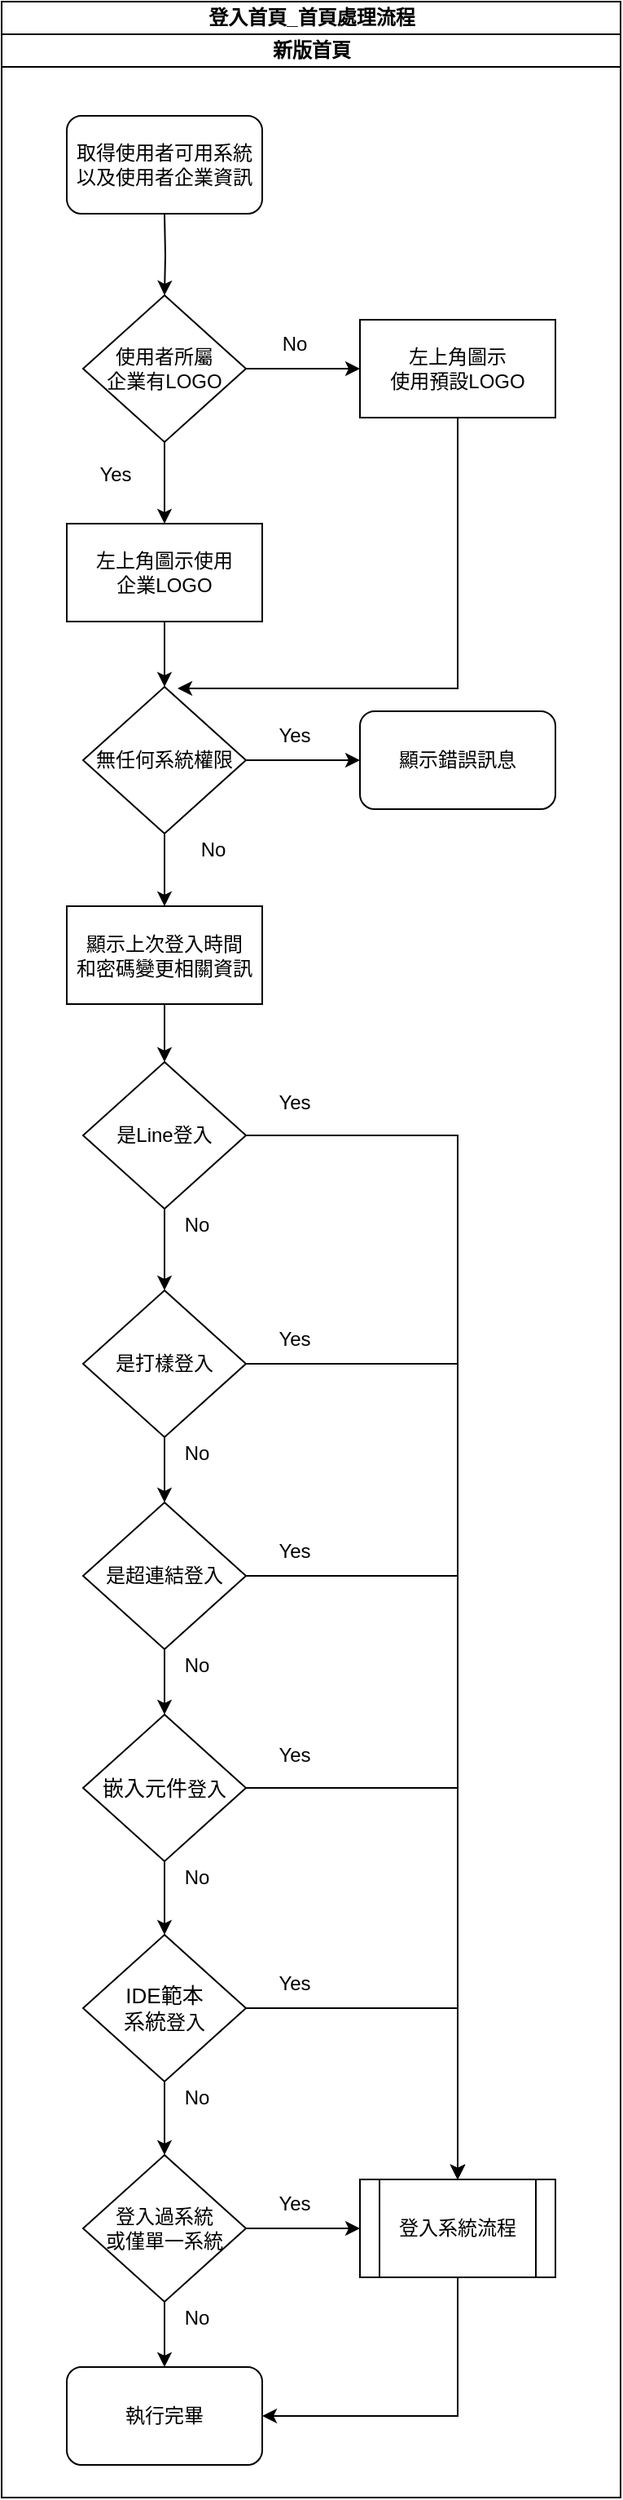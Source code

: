 <mxfile version="13.6.2" type="device" pages="6"><diagram id="xxUvqiR79Ry5WLbqCTX6" name="登入首頁_首頁處理流程"><mxGraphModel dx="852" dy="494" grid="1" gridSize="10" guides="1" tooltips="1" connect="1" arrows="1" fold="1" page="1" pageScale="1" pageWidth="827" pageHeight="1169" math="0" shadow="0"><root><mxCell id="0"/><mxCell id="1" parent="0"/><mxCell id="BoFhENl1-lQEtLwZPkrg-1" value="登入首頁_首頁處理流程" style="swimlane;html=1;childLayout=stackLayout;resizeParent=1;resizeParentMax=0;startSize=20;" parent="1" vertex="1"><mxGeometry x="110" y="30" width="380" height="1530" as="geometry"/></mxCell><mxCell id="BoFhENl1-lQEtLwZPkrg-4" value="新版首頁" style="swimlane;html=1;startSize=20;" parent="BoFhENl1-lQEtLwZPkrg-1" vertex="1"><mxGeometry y="20" width="380" height="1510" as="geometry"/></mxCell><mxCell id="BoFhENl1-lQEtLwZPkrg-22" value="Yes" style="text;html=1;strokeColor=none;fillColor=none;align=center;verticalAlign=middle;whiteSpace=wrap;rounded=0;" parent="BoFhENl1-lQEtLwZPkrg-4" vertex="1"><mxGeometry x="50" y="260" width="40" height="20" as="geometry"/></mxCell><mxCell id="BoFhENl1-lQEtLwZPkrg-25" style="edgeStyle=orthogonalEdgeStyle;rounded=0;orthogonalLoop=1;jettySize=auto;html=1;" parent="BoFhENl1-lQEtLwZPkrg-4" source="BoFhENl1-lQEtLwZPkrg-20" target="BoFhENl1-lQEtLwZPkrg-24" edge="1"><mxGeometry relative="1" as="geometry"/></mxCell><mxCell id="S400M3EqAtbgMZL94rTm-10" style="edgeStyle=orthogonalEdgeStyle;rounded=0;orthogonalLoop=1;jettySize=auto;html=1;" parent="BoFhENl1-lQEtLwZPkrg-4" source="S400M3EqAtbgMZL94rTm-4" edge="1" target="RRh4h6zN2o5kzhAieeAw-1"><mxGeometry relative="1" as="geometry"><mxPoint x="280" y="1065" as="targetPoint"/></mxGeometry></mxCell><mxCell id="BGskGS_ytpJ5MiXc9Qg3-3" style="edgeStyle=orthogonalEdgeStyle;rounded=0;orthogonalLoop=1;jettySize=auto;html=1;" edge="1" parent="BoFhENl1-lQEtLwZPkrg-4" source="BGskGS_ytpJ5MiXc9Qg3-1" target="S400M3EqAtbgMZL94rTm-3"><mxGeometry relative="1" as="geometry"/></mxCell><mxCell id="BGskGS_ytpJ5MiXc9Qg3-4" style="edgeStyle=orthogonalEdgeStyle;rounded=0;orthogonalLoop=1;jettySize=auto;html=1;" edge="1" parent="BoFhENl1-lQEtLwZPkrg-4" source="BGskGS_ytpJ5MiXc9Qg3-1" target="RRh4h6zN2o5kzhAieeAw-1"><mxGeometry relative="1" as="geometry"/></mxCell><mxCell id="S400M3EqAtbgMZL94rTm-9" style="edgeStyle=orthogonalEdgeStyle;rounded=0;orthogonalLoop=1;jettySize=auto;html=1;" parent="BoFhENl1-lQEtLwZPkrg-4" source="S400M3EqAtbgMZL94rTm-3" edge="1"><mxGeometry relative="1" as="geometry"><mxPoint x="220" y="1345" as="targetPoint"/></mxGeometry></mxCell><mxCell id="K3Xcjproy9kq6pXs5Ro7-2" style="edgeStyle=orthogonalEdgeStyle;rounded=0;orthogonalLoop=1;jettySize=auto;html=1;" parent="BoFhENl1-lQEtLwZPkrg-4" source="S400M3EqAtbgMZL94rTm-3" target="K3Xcjproy9kq6pXs5Ro7-1" edge="1"><mxGeometry relative="1" as="geometry"/></mxCell><mxCell id="cYE2_k9ykLviHbdNuJbZ-1" style="edgeStyle=orthogonalEdgeStyle;rounded=0;orthogonalLoop=1;jettySize=auto;html=1;entryX=1;entryY=0.5;entryDx=0;entryDy=0;exitX=0.5;exitY=1;exitDx=0;exitDy=0;" parent="BoFhENl1-lQEtLwZPkrg-4" source="RRh4h6zN2o5kzhAieeAw-1" target="K3Xcjproy9kq6pXs5Ro7-1" edge="1"><mxGeometry relative="1" as="geometry"/></mxCell><mxCell id="IJJfY_kB0AN8UfhUV-RM-4" style="edgeStyle=orthogonalEdgeStyle;rounded=0;orthogonalLoop=1;jettySize=auto;html=1;" edge="1" parent="BoFhENl1-lQEtLwZPkrg-4" source="IJJfY_kB0AN8UfhUV-RM-2" target="S400M3EqAtbgMZL94rTm-4"><mxGeometry relative="1" as="geometry"/></mxCell><mxCell id="IJJfY_kB0AN8UfhUV-RM-6" style="edgeStyle=orthogonalEdgeStyle;rounded=0;orthogonalLoop=1;jettySize=auto;html=1;" edge="1" parent="BoFhENl1-lQEtLwZPkrg-4" source="IJJfY_kB0AN8UfhUV-RM-2" target="RRh4h6zN2o5kzhAieeAw-1"><mxGeometry relative="1" as="geometry"/></mxCell><mxCell id="IJJfY_kB0AN8UfhUV-RM-2" value="是超連結登入" style="rhombus;whiteSpace=wrap;html=1;" vertex="1" parent="BoFhENl1-lQEtLwZPkrg-4"><mxGeometry x="50" y="900" width="100" height="90" as="geometry"/></mxCell><mxCell id="K3Xcjproy9kq6pXs5Ro7-1" value="執行完畢" style="rounded=1;whiteSpace=wrap;html=1;" parent="BoFhENl1-lQEtLwZPkrg-4" vertex="1"><mxGeometry x="40" y="1430" width="120" height="60" as="geometry"/></mxCell><mxCell id="S400M3EqAtbgMZL94rTm-3" value="登入過系統&lt;br&gt;或僅單一系統" style="rhombus;whiteSpace=wrap;html=1;" parent="BoFhENl1-lQEtLwZPkrg-4" vertex="1"><mxGeometry x="50" y="1300" width="100" height="90" as="geometry"/></mxCell><mxCell id="BGskGS_ytpJ5MiXc9Qg3-1" value="&lt;span style=&quot;font-family: &amp;#34;verdana&amp;#34; , &amp;#34;arial&amp;#34; , &amp;#34;bitstream vera sans&amp;#34; , &amp;#34;helvetica&amp;#34; , sans-serif ; font-size: 13px ; text-align: left ; background-color: rgb(255 , 255 , 255)&quot;&gt;IDE範本&lt;br&gt;系統&lt;/span&gt;登入" style="rhombus;whiteSpace=wrap;html=1;" vertex="1" parent="BoFhENl1-lQEtLwZPkrg-4"><mxGeometry x="50" y="1165" width="100" height="90" as="geometry"/></mxCell><mxCell id="BGskGS_ytpJ5MiXc9Qg3-2" style="edgeStyle=orthogonalEdgeStyle;rounded=0;orthogonalLoop=1;jettySize=auto;html=1;" edge="1" parent="BoFhENl1-lQEtLwZPkrg-4" source="S400M3EqAtbgMZL94rTm-4" target="BGskGS_ytpJ5MiXc9Qg3-1"><mxGeometry relative="1" as="geometry"/></mxCell><mxCell id="S400M3EqAtbgMZL94rTm-4" value="&lt;span style=&quot;font-family: &amp;#34;verdana&amp;#34; , &amp;#34;arial&amp;#34; , &amp;#34;bitstream vera sans&amp;#34; , &amp;#34;helvetica&amp;#34; , sans-serif ; font-size: 13px ; text-align: left ; background-color: rgb(255 , 255 , 255)&quot;&gt;嵌入元件&lt;/span&gt;登入" style="rhombus;whiteSpace=wrap;html=1;" parent="BoFhENl1-lQEtLwZPkrg-4" vertex="1"><mxGeometry x="50" y="1030" width="100" height="90" as="geometry"/></mxCell><mxCell id="S400M3EqAtbgMZL94rTm-7" value="No" style="text;html=1;strokeColor=none;fillColor=none;align=center;verticalAlign=middle;whiteSpace=wrap;rounded=0;" parent="BoFhENl1-lQEtLwZPkrg-4" vertex="1"><mxGeometry x="100" y="860" width="40" height="20" as="geometry"/></mxCell><mxCell id="IJJfY_kB0AN8UfhUV-RM-1" value="No" style="text;html=1;strokeColor=none;fillColor=none;align=center;verticalAlign=middle;whiteSpace=wrap;rounded=0;" vertex="1" parent="BoFhENl1-lQEtLwZPkrg-4"><mxGeometry x="100" y="1255" width="40" height="20" as="geometry"/></mxCell><mxCell id="IJJfY_kB0AN8UfhUV-RM-5" value="No" style="text;html=1;strokeColor=none;fillColor=none;align=center;verticalAlign=middle;whiteSpace=wrap;rounded=0;" vertex="1" parent="BoFhENl1-lQEtLwZPkrg-4"><mxGeometry x="100" y="990" width="40" height="20" as="geometry"/></mxCell><mxCell id="IJJfY_kB0AN8UfhUV-RM-7" value="Yes" style="text;html=1;strokeColor=none;fillColor=none;align=center;verticalAlign=middle;whiteSpace=wrap;rounded=0;" vertex="1" parent="BoFhENl1-lQEtLwZPkrg-4"><mxGeometry x="160" y="920" width="40" height="20" as="geometry"/></mxCell><mxCell id="S400M3EqAtbgMZL94rTm-13" value="Yes" style="text;html=1;strokeColor=none;fillColor=none;align=center;verticalAlign=middle;whiteSpace=wrap;rounded=0;" parent="BoFhENl1-lQEtLwZPkrg-4" vertex="1"><mxGeometry x="160" y="1045" width="40" height="20" as="geometry"/></mxCell><mxCell id="S400M3EqAtbgMZL94rTm-8" value="No" style="text;html=1;strokeColor=none;fillColor=none;align=center;verticalAlign=middle;whiteSpace=wrap;rounded=0;" parent="BoFhENl1-lQEtLwZPkrg-4" vertex="1"><mxGeometry x="100" y="1120" width="40" height="20" as="geometry"/></mxCell><mxCell id="BGskGS_ytpJ5MiXc9Qg3-5" value="Yes" style="text;html=1;strokeColor=none;fillColor=none;align=center;verticalAlign=middle;whiteSpace=wrap;rounded=0;" vertex="1" parent="BoFhENl1-lQEtLwZPkrg-4"><mxGeometry x="160" y="1185" width="40" height="20" as="geometry"/></mxCell><mxCell id="fwGlcpPfr8Rrgx2J1AZz-1" value="No" style="text;html=1;strokeColor=none;fillColor=none;align=center;verticalAlign=middle;whiteSpace=wrap;rounded=0;" parent="BoFhENl1-lQEtLwZPkrg-4" vertex="1"><mxGeometry x="100" y="1390" width="40" height="20" as="geometry"/></mxCell><mxCell id="S400M3EqAtbgMZL94rTm-14" value="Yes" style="text;html=1;strokeColor=none;fillColor=none;align=center;verticalAlign=middle;whiteSpace=wrap;rounded=0;" parent="BoFhENl1-lQEtLwZPkrg-4" vertex="1"><mxGeometry x="160" y="1320" width="40" height="20" as="geometry"/></mxCell><mxCell id="RRh4h6zN2o5kzhAieeAw-1" value="登入系統流程" style="shape=process;whiteSpace=wrap;html=1;backgroundOutline=1;" parent="BoFhENl1-lQEtLwZPkrg-4" vertex="1"><mxGeometry x="220" y="1315" width="120" height="60" as="geometry"/></mxCell><mxCell id="S400M3EqAtbgMZL94rTm-11" style="edgeStyle=orthogonalEdgeStyle;rounded=0;orthogonalLoop=1;jettySize=auto;html=1;" parent="BoFhENl1-lQEtLwZPkrg-4" source="S400M3EqAtbgMZL94rTm-1" edge="1" target="RRh4h6zN2o5kzhAieeAw-1"><mxGeometry relative="1" as="geometry"><mxPoint x="280" y="1065" as="targetPoint"/></mxGeometry></mxCell><mxCell id="IJJfY_kB0AN8UfhUV-RM-3" style="edgeStyle=orthogonalEdgeStyle;rounded=0;orthogonalLoop=1;jettySize=auto;html=1;" edge="1" parent="BoFhENl1-lQEtLwZPkrg-4" source="S400M3EqAtbgMZL94rTm-1" target="IJJfY_kB0AN8UfhUV-RM-2"><mxGeometry relative="1" as="geometry"/></mxCell><mxCell id="S400M3EqAtbgMZL94rTm-1" value="是打樣登入" style="rhombus;whiteSpace=wrap;html=1;" parent="BoFhENl1-lQEtLwZPkrg-4" vertex="1"><mxGeometry x="50" y="770" width="100" height="90" as="geometry"/></mxCell><mxCell id="BoFhENl1-lQEtLwZPkrg-20" value="左上角圖示使用&lt;br&gt;企業LOGO" style="whiteSpace=wrap;html=1;" parent="BoFhENl1-lQEtLwZPkrg-4" vertex="1"><mxGeometry x="40" y="300" width="120" height="60" as="geometry"/></mxCell><mxCell id="BoFhENl1-lQEtLwZPkrg-15" value="使用者所屬&lt;br&gt;企業有LOGO" style="rhombus;whiteSpace=wrap;html=1;" parent="BoFhENl1-lQEtLwZPkrg-4" vertex="1"><mxGeometry x="50" y="160" width="100" height="90" as="geometry"/></mxCell><mxCell id="BoFhENl1-lQEtLwZPkrg-16" style="edgeStyle=orthogonalEdgeStyle;rounded=0;orthogonalLoop=1;jettySize=auto;html=1;" parent="BoFhENl1-lQEtLwZPkrg-4" target="BoFhENl1-lQEtLwZPkrg-15" edge="1"><mxGeometry relative="1" as="geometry"><mxPoint x="100" y="110" as="sourcePoint"/></mxGeometry></mxCell><mxCell id="BoFhENl1-lQEtLwZPkrg-21" value="" style="edgeStyle=orthogonalEdgeStyle;rounded=0;orthogonalLoop=1;jettySize=auto;html=1;" parent="BoFhENl1-lQEtLwZPkrg-4" source="BoFhENl1-lQEtLwZPkrg-15" target="BoFhENl1-lQEtLwZPkrg-20" edge="1"><mxGeometry relative="1" as="geometry"/></mxCell><mxCell id="BoFhENl1-lQEtLwZPkrg-30" style="edgeStyle=orthogonalEdgeStyle;rounded=0;orthogonalLoop=1;jettySize=auto;html=1;" parent="BoFhENl1-lQEtLwZPkrg-4" source="BoFhENl1-lQEtLwZPkrg-24" target="BoFhENl1-lQEtLwZPkrg-28" edge="1"><mxGeometry relative="1" as="geometry"/></mxCell><mxCell id="BoFhENl1-lQEtLwZPkrg-24" value="無任何系統權限" style="rhombus;whiteSpace=wrap;html=1;" parent="BoFhENl1-lQEtLwZPkrg-4" vertex="1"><mxGeometry x="50" y="400" width="100" height="90" as="geometry"/></mxCell><mxCell id="BoFhENl1-lQEtLwZPkrg-41" style="edgeStyle=orthogonalEdgeStyle;rounded=0;orthogonalLoop=1;jettySize=auto;html=1;" parent="BoFhENl1-lQEtLwZPkrg-4" source="BoFhENl1-lQEtLwZPkrg-37" target="BoFhENl1-lQEtLwZPkrg-40" edge="1"><mxGeometry relative="1" as="geometry"/></mxCell><mxCell id="BoFhENl1-lQEtLwZPkrg-37" value="&lt;span&gt;顯示上次登入時間&lt;/span&gt;&lt;br&gt;&lt;span&gt;和密碼變更相關資訊&lt;/span&gt;" style="whiteSpace=wrap;html=1;" parent="BoFhENl1-lQEtLwZPkrg-4" vertex="1"><mxGeometry x="40" y="534.5" width="120" height="60" as="geometry"/></mxCell><mxCell id="BoFhENl1-lQEtLwZPkrg-44" style="edgeStyle=orthogonalEdgeStyle;rounded=0;orthogonalLoop=1;jettySize=auto;html=1;" parent="BoFhENl1-lQEtLwZPkrg-4" source="BoFhENl1-lQEtLwZPkrg-40" edge="1" target="RRh4h6zN2o5kzhAieeAw-1"><mxGeometry relative="1" as="geometry"><mxPoint x="280" y="1065" as="targetPoint"/></mxGeometry></mxCell><mxCell id="BoFhENl1-lQEtLwZPkrg-40" value="是Line登入" style="rhombus;whiteSpace=wrap;html=1;" parent="BoFhENl1-lQEtLwZPkrg-4" vertex="1"><mxGeometry x="50" y="630" width="100" height="90" as="geometry"/></mxCell><mxCell id="BoFhENl1-lQEtLwZPkrg-47" value="No" style="text;html=1;strokeColor=none;fillColor=none;align=center;verticalAlign=middle;whiteSpace=wrap;rounded=0;" parent="BoFhENl1-lQEtLwZPkrg-4" vertex="1"><mxGeometry x="100" y="720" width="40" height="20" as="geometry"/></mxCell><mxCell id="-ncEif5aRneocIVHNTmD-1" value="&lt;span&gt;取得使用者可用系統以及使用者企業資訊&lt;/span&gt;" style="rounded=1;whiteSpace=wrap;html=1;" parent="BoFhENl1-lQEtLwZPkrg-4" vertex="1"><mxGeometry x="40" y="50" width="120" height="60" as="geometry"/></mxCell><mxCell id="BoFhENl1-lQEtLwZPkrg-34" value="No" style="text;html=1;strokeColor=none;fillColor=none;align=center;verticalAlign=middle;whiteSpace=wrap;rounded=0;" parent="BoFhENl1-lQEtLwZPkrg-4" vertex="1"><mxGeometry x="110" y="490" width="40" height="20" as="geometry"/></mxCell><mxCell id="BoFhENl1-lQEtLwZPkrg-46" value="Yes" style="text;html=1;strokeColor=none;fillColor=none;align=center;verticalAlign=middle;whiteSpace=wrap;rounded=0;" parent="BoFhENl1-lQEtLwZPkrg-4" vertex="1"><mxGeometry x="160" y="645" width="40" height="20" as="geometry"/></mxCell><mxCell id="BoFhENl1-lQEtLwZPkrg-23" value="No" style="text;html=1;strokeColor=none;fillColor=none;align=center;verticalAlign=middle;whiteSpace=wrap;rounded=0;" parent="BoFhENl1-lQEtLwZPkrg-4" vertex="1"><mxGeometry x="160" y="180" width="40" height="20" as="geometry"/></mxCell><mxCell id="BoFhENl1-lQEtLwZPkrg-31" value="Yes" style="text;html=1;strokeColor=none;fillColor=none;align=center;verticalAlign=middle;whiteSpace=wrap;rounded=0;" parent="BoFhENl1-lQEtLwZPkrg-4" vertex="1"><mxGeometry x="160" y="420" width="40" height="20" as="geometry"/></mxCell><mxCell id="S400M3EqAtbgMZL94rTm-12" value="Yes" style="text;html=1;strokeColor=none;fillColor=none;align=center;verticalAlign=middle;whiteSpace=wrap;rounded=0;" parent="BoFhENl1-lQEtLwZPkrg-4" vertex="1"><mxGeometry x="160" y="790" width="40" height="20" as="geometry"/></mxCell><mxCell id="BoFhENl1-lQEtLwZPkrg-17" value="左上角圖示&lt;br&gt;使用預設LOGO" style="whiteSpace=wrap;html=1;" parent="BoFhENl1-lQEtLwZPkrg-4" vertex="1"><mxGeometry x="220" y="175" width="120" height="60" as="geometry"/></mxCell><mxCell id="BoFhENl1-lQEtLwZPkrg-28" value="顯示錯誤訊息" style="rounded=1;whiteSpace=wrap;html=1;" parent="BoFhENl1-lQEtLwZPkrg-4" vertex="1"><mxGeometry x="220" y="415" width="120" height="60" as="geometry"/></mxCell><mxCell id="BoFhENl1-lQEtLwZPkrg-38" value="" style="edgeStyle=orthogonalEdgeStyle;rounded=0;orthogonalLoop=1;jettySize=auto;html=1;" parent="BoFhENl1-lQEtLwZPkrg-4" source="BoFhENl1-lQEtLwZPkrg-24" target="BoFhENl1-lQEtLwZPkrg-37" edge="1"><mxGeometry relative="1" as="geometry"/></mxCell><mxCell id="BoFhENl1-lQEtLwZPkrg-18" value="" style="edgeStyle=orthogonalEdgeStyle;rounded=0;orthogonalLoop=1;jettySize=auto;html=1;" parent="BoFhENl1-lQEtLwZPkrg-4" source="BoFhENl1-lQEtLwZPkrg-15" target="BoFhENl1-lQEtLwZPkrg-17" edge="1"><mxGeometry relative="1" as="geometry"/></mxCell><mxCell id="BoFhENl1-lQEtLwZPkrg-29" style="edgeStyle=orthogonalEdgeStyle;rounded=0;orthogonalLoop=1;jettySize=auto;html=1;entryX=0.58;entryY=0.011;entryDx=0;entryDy=0;entryPerimeter=0;exitX=0.5;exitY=1;exitDx=0;exitDy=0;" parent="BoFhENl1-lQEtLwZPkrg-4" source="BoFhENl1-lQEtLwZPkrg-17" target="BoFhENl1-lQEtLwZPkrg-24" edge="1"><mxGeometry relative="1" as="geometry"><Array as="points"><mxPoint x="280" y="401"/></Array></mxGeometry></mxCell><mxCell id="S400M3EqAtbgMZL94rTm-2" value="" style="edgeStyle=orthogonalEdgeStyle;rounded=0;orthogonalLoop=1;jettySize=auto;html=1;" parent="BoFhENl1-lQEtLwZPkrg-4" source="BoFhENl1-lQEtLwZPkrg-40" target="S400M3EqAtbgMZL94rTm-1" edge="1"><mxGeometry relative="1" as="geometry"/></mxCell></root></mxGraphModel></diagram><diagram id="Brz_e3MYfnv4GyJsNLYh" name="登入系統_首頁處理流程"><mxGraphModel dx="1679" dy="1663" grid="1" gridSize="10" guides="1" tooltips="1" connect="1" arrows="1" fold="1" page="1" pageScale="1" pageWidth="827" pageHeight="1169" math="0" shadow="0"><root><mxCell id="K91QNcTwHzQRxxjALeH9-0"/><mxCell id="K91QNcTwHzQRxxjALeH9-1" parent="K91QNcTwHzQRxxjALeH9-0"/><mxCell id="iFYcer8ByTCFBsBQIMCD-0" value="登入系統" style="swimlane;html=1;childLayout=stackLayout;resizeParent=1;resizeParentMax=0;startSize=20;" parent="K91QNcTwHzQRxxjALeH9-1" vertex="1"><mxGeometry x="-530" y="-90" width="370" height="1600" as="geometry"/></mxCell><mxCell id="iFYcer8ByTCFBsBQIMCD-2" value="新版首頁" style="swimlane;html=1;startSize=20;" parent="iFYcer8ByTCFBsBQIMCD-0" vertex="1"><mxGeometry y="20" width="370" height="1580" as="geometry"/></mxCell><mxCell id="VhWRzXcyoL8X0kdOJYch-6" style="edgeStyle=orthogonalEdgeStyle;rounded=0;orthogonalLoop=1;jettySize=auto;html=1;" parent="iFYcer8ByTCFBsBQIMCD-2" source="VhWRzXcyoL8X0kdOJYch-0" edge="1" target="5vEsFDrtvSSdXCDqltAX-3"><mxGeometry relative="1" as="geometry"><mxPoint x="270" y="1050" as="targetPoint"/></mxGeometry></mxCell><mxCell id="VhWRzXcyoL8X0kdOJYch-5" style="edgeStyle=orthogonalEdgeStyle;rounded=0;orthogonalLoop=1;jettySize=auto;html=1;" parent="iFYcer8ByTCFBsBQIMCD-2" source="MP5WnpKOxWiK7rQqosWG-2" edge="1" target="5vEsFDrtvSSdXCDqltAX-3"><mxGeometry relative="1" as="geometry"><mxPoint x="270" y="1050" as="targetPoint"/></mxGeometry></mxCell><mxCell id="VhWRzXcyoL8X0kdOJYch-4" style="edgeStyle=orthogonalEdgeStyle;rounded=0;orthogonalLoop=1;jettySize=auto;html=1;" parent="iFYcer8ByTCFBsBQIMCD-2" source="qbh9wjl_hzRG--3oNr68-8" edge="1" target="5vEsFDrtvSSdXCDqltAX-3"><mxGeometry relative="1" as="geometry"><mxPoint x="270" y="1050" as="targetPoint"/></mxGeometry></mxCell><mxCell id="SQXP338MmAp7NBNABk6F-6" value="" style="edgeStyle=orthogonalEdgeStyle;rounded=0;orthogonalLoop=1;jettySize=auto;html=1;" parent="iFYcer8ByTCFBsBQIMCD-2" source="SQXP338MmAp7NBNABk6F-3" target="SQXP338MmAp7NBNABk6F-5" edge="1"><mxGeometry relative="1" as="geometry"/></mxCell><mxCell id="qbh9wjl_hzRG--3oNr68-3" style="edgeStyle=orthogonalEdgeStyle;rounded=0;orthogonalLoop=1;jettySize=auto;html=1;entryX=1;entryY=0.5;entryDx=0;entryDy=0;exitX=0.5;exitY=1;exitDx=0;exitDy=0;" parent="iFYcer8ByTCFBsBQIMCD-2" source="SQXP338MmAp7NBNABk6F-5" target="qbh9wjl_hzRG--3oNr68-1" edge="1"><mxGeometry relative="1" as="geometry"><mxPoint x="160" y="500" as="targetPoint"/></mxGeometry></mxCell><mxCell id="MP5WnpKOxWiK7rQqosWG-3" value="" style="edgeStyle=orthogonalEdgeStyle;rounded=0;orthogonalLoop=1;jettySize=auto;html=1;" parent="iFYcer8ByTCFBsBQIMCD-2" source="qbh9wjl_hzRG--3oNr68-8" target="MP5WnpKOxWiK7rQqosWG-2" edge="1"><mxGeometry relative="1" as="geometry"/></mxCell><mxCell id="VhWRzXcyoL8X0kdOJYch-1" value="" style="edgeStyle=orthogonalEdgeStyle;rounded=0;orthogonalLoop=1;jettySize=auto;html=1;" parent="iFYcer8ByTCFBsBQIMCD-2" source="MP5WnpKOxWiK7rQqosWG-2" target="VhWRzXcyoL8X0kdOJYch-0" edge="1"><mxGeometry relative="1" as="geometry"/></mxCell><mxCell id="VhWRzXcyoL8X0kdOJYch-11" style="edgeStyle=orthogonalEdgeStyle;rounded=0;orthogonalLoop=1;jettySize=auto;html=1;" parent="iFYcer8ByTCFBsBQIMCD-2" source="VhWRzXcyoL8X0kdOJYch-9" target="SQXP338MmAp7NBNABk6F-3" edge="1"><mxGeometry relative="1" as="geometry"/></mxCell><mxCell id="VhWRzXcyoL8X0kdOJYch-13" style="edgeStyle=orthogonalEdgeStyle;rounded=0;orthogonalLoop=1;jettySize=auto;html=1;" parent="iFYcer8ByTCFBsBQIMCD-2" source="VhWRzXcyoL8X0kdOJYch-9" target="VhWRzXcyoL8X0kdOJYch-12" edge="1"><mxGeometry relative="1" as="geometry"/></mxCell><mxCell id="VhWRzXcyoL8X0kdOJYch-14" style="edgeStyle=orthogonalEdgeStyle;rounded=0;orthogonalLoop=1;jettySize=auto;html=1;entryX=0.5;entryY=0;entryDx=0;entryDy=0;exitX=0.5;exitY=1;exitDx=0;exitDy=0;" parent="iFYcer8ByTCFBsBQIMCD-2" source="VhWRzXcyoL8X0kdOJYch-12" target="SQXP338MmAp7NBNABk6F-3" edge="1"><mxGeometry relative="1" as="geometry"/></mxCell><mxCell id="GtrCCoIDFZUESQk1EgqC-4" style="edgeStyle=orthogonalEdgeStyle;rounded=0;orthogonalLoop=1;jettySize=auto;html=1;" parent="iFYcer8ByTCFBsBQIMCD-2" source="GtrCCoIDFZUESQk1EgqC-2" target="VhWRzXcyoL8X0kdOJYch-9" edge="1"><mxGeometry relative="1" as="geometry"/></mxCell><mxCell id="po8raoeTSqoTVUU0NClx-53" style="edgeStyle=orthogonalEdgeStyle;rounded=0;orthogonalLoop=1;jettySize=auto;html=1;" edge="1" parent="iFYcer8ByTCFBsBQIMCD-2" source="po8raoeTSqoTVUU0NClx-48" target="po8raoeTSqoTVUU0NClx-49"><mxGeometry relative="1" as="geometry"/></mxCell><mxCell id="po8raoeTSqoTVUU0NClx-56" style="edgeStyle=orthogonalEdgeStyle;rounded=0;orthogonalLoop=1;jettySize=auto;html=1;" edge="1" parent="iFYcer8ByTCFBsBQIMCD-2" source="po8raoeTSqoTVUU0NClx-48" target="5vEsFDrtvSSdXCDqltAX-3"><mxGeometry relative="1" as="geometry"/></mxCell><mxCell id="po8raoeTSqoTVUU0NClx-48" value="範本系統&lt;br&gt;開單" style="rhombus;whiteSpace=wrap;html=1;rounded=0;" vertex="1" parent="iFYcer8ByTCFBsBQIMCD-2"><mxGeometry x="60" y="1159" width="80" height="80" as="geometry"/></mxCell><mxCell id="po8raoeTSqoTVUU0NClx-61" style="edgeStyle=orthogonalEdgeStyle;rounded=0;orthogonalLoop=1;jettySize=auto;html=1;" edge="1" parent="iFYcer8ByTCFBsBQIMCD-2" source="qbh9wjl_hzRG--3oNr68-4" target="qbh9wjl_hzRG--3oNr68-8"><mxGeometry relative="1" as="geometry"/></mxCell><mxCell id="qbh9wjl_hzRG--3oNr68-4" value="在表單編輯區&lt;br&gt;顯示系統圖示" style="whiteSpace=wrap;html=1;rounded=0;" parent="iFYcer8ByTCFBsBQIMCD-2" vertex="1"><mxGeometry x="40" y="570" width="120" height="60" as="geometry"/></mxCell><mxCell id="GtrCCoIDFZUESQk1EgqC-2" value="開單方式&lt;br&gt;為單頁簽" style="rhombus;whiteSpace=wrap;html=1;rounded=0;" parent="iFYcer8ByTCFBsBQIMCD-2" vertex="1"><mxGeometry x="60" y="120" width="80" height="80" as="geometry"/></mxCell><mxCell id="5vEsFDrtvSSdXCDqltAX-2" style="edgeStyle=orthogonalEdgeStyle;rounded=0;orthogonalLoop=1;jettySize=auto;html=1;" parent="iFYcer8ByTCFBsBQIMCD-2" source="qbh9wjl_hzRG--3oNr68-1" target="qbh9wjl_hzRG--3oNr68-4" edge="1"><mxGeometry relative="1" as="geometry"/></mxCell><mxCell id="qbh9wjl_hzRG--3oNr68-1" value="依表單清單顯示系統主選單" style="whiteSpace=wrap;html=1;rounded=0;" parent="iFYcer8ByTCFBsBQIMCD-2" vertex="1"><mxGeometry x="40" y="470" width="120" height="60" as="geometry"/></mxCell><mxCell id="po8raoeTSqoTVUU0NClx-52" style="edgeStyle=orthogonalEdgeStyle;rounded=0;orthogonalLoop=1;jettySize=auto;html=1;" edge="1" parent="iFYcer8ByTCFBsBQIMCD-2" source="po8raoeTSqoTVUU0NClx-47" target="po8raoeTSqoTVUU0NClx-48"><mxGeometry relative="1" as="geometry"/></mxCell><mxCell id="po8raoeTSqoTVUU0NClx-55" style="edgeStyle=orthogonalEdgeStyle;rounded=0;orthogonalLoop=1;jettySize=auto;html=1;" edge="1" parent="iFYcer8ByTCFBsBQIMCD-2" source="po8raoeTSqoTVUU0NClx-47" target="5vEsFDrtvSSdXCDqltAX-3"><mxGeometry relative="1" as="geometry"/></mxCell><mxCell id="po8raoeTSqoTVUU0NClx-47" value="嵌入元件&lt;br&gt;開單" style="rhombus;whiteSpace=wrap;html=1;rounded=0;" vertex="1" parent="iFYcer8ByTCFBsBQIMCD-2"><mxGeometry x="60" y="1040" width="80" height="80" as="geometry"/></mxCell><mxCell id="po8raoeTSqoTVUU0NClx-54" style="edgeStyle=orthogonalEdgeStyle;rounded=0;orthogonalLoop=1;jettySize=auto;html=1;" edge="1" parent="iFYcer8ByTCFBsBQIMCD-2" source="po8raoeTSqoTVUU0NClx-49" target="MP5WnpKOxWiK7rQqosWG-0"><mxGeometry relative="1" as="geometry"/></mxCell><mxCell id="po8raoeTSqoTVUU0NClx-57" style="edgeStyle=orthogonalEdgeStyle;rounded=0;orthogonalLoop=1;jettySize=auto;html=1;" edge="1" parent="iFYcer8ByTCFBsBQIMCD-2" source="po8raoeTSqoTVUU0NClx-49" target="5vEsFDrtvSSdXCDqltAX-3"><mxGeometry relative="1" as="geometry"/></mxCell><mxCell id="po8raoeTSqoTVUU0NClx-49" value="登入系統&lt;br&gt;啟動表單" style="rhombus;whiteSpace=wrap;html=1;rounded=0;" vertex="1" parent="iFYcer8ByTCFBsBQIMCD-2"><mxGeometry x="60" y="1281" width="80" height="80" as="geometry"/></mxCell><mxCell id="VhWRzXcyoL8X0kdOJYch-3" style="edgeStyle=orthogonalEdgeStyle;rounded=0;orthogonalLoop=1;jettySize=auto;html=1;" parent="iFYcer8ByTCFBsBQIMCD-2" source="MP5WnpKOxWiK7rQqosWG-0" edge="1"><mxGeometry relative="1" as="geometry"><mxPoint x="100" y="1510" as="targetPoint"/></mxGeometry></mxCell><mxCell id="VhWRzXcyoL8X0kdOJYch-7" style="edgeStyle=orthogonalEdgeStyle;rounded=0;orthogonalLoop=1;jettySize=auto;html=1;" parent="iFYcer8ByTCFBsBQIMCD-2" source="MP5WnpKOxWiK7rQqosWG-0" edge="1"><mxGeometry relative="1" as="geometry"><mxPoint x="210" y="1440" as="targetPoint"/></mxGeometry></mxCell><mxCell id="7mep7U5xfUish1DZ256E-0" value="執行完畢" style="rounded=1;whiteSpace=wrap;html=1;" parent="iFYcer8ByTCFBsBQIMCD-2" vertex="1"><mxGeometry x="40" y="1510" width="120" height="60" as="geometry"/></mxCell><mxCell id="D0stmFlGHUBH51idNW9B-0" style="edgeStyle=orthogonalEdgeStyle;rounded=0;orthogonalLoop=1;jettySize=auto;html=1;entryX=1;entryY=0.5;entryDx=0;entryDy=0;exitX=0.5;exitY=1;exitDx=0;exitDy=0;" parent="iFYcer8ByTCFBsBQIMCD-2" source="5vEsFDrtvSSdXCDqltAX-3" target="7mep7U5xfUish1DZ256E-0" edge="1"><mxGeometry relative="1" as="geometry"/></mxCell><mxCell id="MP5WnpKOxWiK7rQqosWG-0" value="系統根節點&lt;br&gt;流程表單" style="rhombus;whiteSpace=wrap;html=1;rounded=0;" parent="iFYcer8ByTCFBsBQIMCD-2" vertex="1"><mxGeometry x="60" y="1400" width="80" height="80" as="geometry"/></mxCell><mxCell id="VhWRzXcyoL8X0kdOJYch-20" value="No" style="text;html=1;strokeColor=none;fillColor=none;align=center;verticalAlign=middle;whiteSpace=wrap;rounded=0;" parent="iFYcer8ByTCFBsBQIMCD-2" vertex="1"><mxGeometry x="97" y="1480" width="40" height="20" as="geometry"/></mxCell><mxCell id="po8raoeTSqoTVUU0NClx-62" value="No" style="text;html=1;strokeColor=none;fillColor=none;align=center;verticalAlign=middle;whiteSpace=wrap;rounded=0;" vertex="1" parent="iFYcer8ByTCFBsBQIMCD-2"><mxGeometry x="100" y="1120" width="40" height="20" as="geometry"/></mxCell><mxCell id="VhWRzXcyoL8X0kdOJYch-19" value="No" style="text;html=1;strokeColor=none;fillColor=none;align=center;verticalAlign=middle;whiteSpace=wrap;rounded=0;" parent="iFYcer8ByTCFBsBQIMCD-2" vertex="1"><mxGeometry x="100" y="1000" width="40" height="20" as="geometry"/></mxCell><mxCell id="po8raoeTSqoTVUU0NClx-63" value="No" style="text;html=1;strokeColor=none;fillColor=none;align=center;verticalAlign=middle;whiteSpace=wrap;rounded=0;" vertex="1" parent="iFYcer8ByTCFBsBQIMCD-2"><mxGeometry x="100" y="1239" width="40" height="20" as="geometry"/></mxCell><mxCell id="po8raoeTSqoTVUU0NClx-64" value="No" style="text;html=1;strokeColor=none;fillColor=none;align=center;verticalAlign=middle;whiteSpace=wrap;rounded=0;" vertex="1" parent="iFYcer8ByTCFBsBQIMCD-2"><mxGeometry x="100" y="1361" width="40" height="20" as="geometry"/></mxCell><mxCell id="po8raoeTSqoTVUU0NClx-59" value="Yes" style="text;html=1;strokeColor=none;fillColor=none;align=center;verticalAlign=middle;whiteSpace=wrap;rounded=0;" vertex="1" parent="iFYcer8ByTCFBsBQIMCD-2"><mxGeometry x="150" y="1180" width="40" height="20" as="geometry"/></mxCell><mxCell id="po8raoeTSqoTVUU0NClx-58" value="Yes" style="text;html=1;strokeColor=none;fillColor=none;align=center;verticalAlign=middle;whiteSpace=wrap;rounded=0;" vertex="1" parent="iFYcer8ByTCFBsBQIMCD-2"><mxGeometry x="150" y="1060" width="40" height="20" as="geometry"/></mxCell><mxCell id="VhWRzXcyoL8X0kdOJYch-24" value="Yes" style="text;html=1;strokeColor=none;fillColor=none;align=center;verticalAlign=middle;whiteSpace=wrap;rounded=0;" parent="iFYcer8ByTCFBsBQIMCD-2" vertex="1"><mxGeometry x="150" y="1410" width="40" height="20" as="geometry"/></mxCell><mxCell id="po8raoeTSqoTVUU0NClx-60" value="Yes" style="text;html=1;strokeColor=none;fillColor=none;align=center;verticalAlign=middle;whiteSpace=wrap;rounded=0;" vertex="1" parent="iFYcer8ByTCFBsBQIMCD-2"><mxGeometry x="150" y="1300" width="40" height="20" as="geometry"/></mxCell><mxCell id="5vEsFDrtvSSdXCDqltAX-3" value="開啟表單流程" style="shape=process;whiteSpace=wrap;html=1;backgroundOutline=1;" parent="iFYcer8ByTCFBsBQIMCD-2" vertex="1"><mxGeometry x="210" y="1410" width="120" height="60" as="geometry"/></mxCell><mxCell id="GtrCCoIDFZUESQk1EgqC-9" value="No" style="text;html=1;strokeColor=none;fillColor=none;align=center;verticalAlign=middle;whiteSpace=wrap;rounded=0;" parent="iFYcer8ByTCFBsBQIMCD-2" vertex="1"><mxGeometry x="97" y="200" width="40" height="20" as="geometry"/></mxCell><mxCell id="VhWRzXcyoL8X0kdOJYch-8" value="No" style="text;html=1;strokeColor=none;fillColor=none;align=center;verticalAlign=middle;whiteSpace=wrap;rounded=0;" parent="iFYcer8ByTCFBsBQIMCD-2" vertex="1"><mxGeometry x="100" y="430" width="40" height="20" as="geometry"/></mxCell><mxCell id="GtrCCoIDFZUESQk1EgqC-8" value="Yes" style="text;html=1;strokeColor=none;fillColor=none;align=center;verticalAlign=middle;whiteSpace=wrap;rounded=0;" parent="iFYcer8ByTCFBsBQIMCD-2" vertex="1"><mxGeometry x="140" y="130" width="40" height="20" as="geometry"/></mxCell><mxCell id="qbh9wjl_hzRG--3oNr68-0" value="Yes" style="text;html=1;strokeColor=none;fillColor=none;align=center;verticalAlign=middle;whiteSpace=wrap;rounded=0;" parent="iFYcer8ByTCFBsBQIMCD-2" vertex="1"><mxGeometry x="140" y="360" width="40" height="20" as="geometry"/></mxCell><mxCell id="SQXP338MmAp7NBNABk6F-5" value="隱藏系統選單列並將個人資訊圖示顯示在左側欄" style="whiteSpace=wrap;html=1;rounded=0;" parent="iFYcer8ByTCFBsBQIMCD-2" vertex="1"><mxGeometry x="210" y="360" width="120" height="60" as="geometry"/></mxCell><mxCell id="VhWRzXcyoL8X0kdOJYch-12" value="隱藏系統工具列" style="whiteSpace=wrap;html=1;rounded=0;" parent="iFYcer8ByTCFBsBQIMCD-2" vertex="1"><mxGeometry x="210" y="240" width="120" height="60" as="geometry"/></mxCell><mxCell id="VhWRzXcyoL8X0kdOJYch-21" value="Yes" style="text;html=1;strokeColor=none;fillColor=none;align=center;verticalAlign=middle;whiteSpace=wrap;rounded=0;" parent="iFYcer8ByTCFBsBQIMCD-2" vertex="1"><mxGeometry x="150" y="690" width="40" height="20" as="geometry"/></mxCell><mxCell id="VhWRzXcyoL8X0kdOJYch-22" value="Yes" style="text;html=1;strokeColor=none;fillColor=none;align=center;verticalAlign=middle;whiteSpace=wrap;rounded=0;" parent="iFYcer8ByTCFBsBQIMCD-2" vertex="1"><mxGeometry x="150" y="810" width="40" height="20" as="geometry"/></mxCell><mxCell id="VhWRzXcyoL8X0kdOJYch-23" value="Yes" style="text;html=1;strokeColor=none;fillColor=none;align=center;verticalAlign=middle;whiteSpace=wrap;rounded=0;" parent="iFYcer8ByTCFBsBQIMCD-2" vertex="1"><mxGeometry x="150" y="940" width="40" height="20" as="geometry"/></mxCell><mxCell id="VhWRzXcyoL8X0kdOJYch-15" value="Yes" style="text;html=1;strokeColor=none;fillColor=none;align=center;verticalAlign=middle;whiteSpace=wrap;rounded=0;" parent="iFYcer8ByTCFBsBQIMCD-2" vertex="1"><mxGeometry x="137" y="240" width="40" height="20" as="geometry"/></mxCell><mxCell id="VhWRzXcyoL8X0kdOJYch-18" value="No" style="text;html=1;strokeColor=none;fillColor=none;align=center;verticalAlign=middle;whiteSpace=wrap;rounded=0;" parent="iFYcer8ByTCFBsBQIMCD-2" vertex="1"><mxGeometry x="100" y="880" width="40" height="20" as="geometry"/></mxCell><mxCell id="VhWRzXcyoL8X0kdOJYch-17" value="No" style="text;html=1;strokeColor=none;fillColor=none;align=center;verticalAlign=middle;whiteSpace=wrap;rounded=0;" parent="iFYcer8ByTCFBsBQIMCD-2" vertex="1"><mxGeometry x="97" y="760" width="40" height="20" as="geometry"/></mxCell><mxCell id="VhWRzXcyoL8X0kdOJYch-16" value="No" style="text;html=1;strokeColor=none;fillColor=none;align=center;verticalAlign=middle;whiteSpace=wrap;rounded=0;" parent="iFYcer8ByTCFBsBQIMCD-2" vertex="1"><mxGeometry x="97" y="300" width="40" height="20" as="geometry"/></mxCell><mxCell id="VhWRzXcyoL8X0kdOJYch-9" value="系統工具列&lt;br&gt;設定隱藏" style="rhombus;whiteSpace=wrap;html=1;rounded=0;" parent="iFYcer8ByTCFBsBQIMCD-2" vertex="1"><mxGeometry x="60" y="230" width="80" height="80" as="geometry"/></mxCell><mxCell id="qbh9wjl_hzRG--3oNr68-8" value="&lt;span style=&quot;font-family: &amp;#34;verdana&amp;#34; , &amp;#34;arial&amp;#34; , &amp;#34;bitstream vera sans&amp;#34; , &amp;#34;helvetica&amp;#34; , sans-serif ; font-size: 13px ; text-align: left ; background-color: rgb(255 , 255 , 255)&quot;&gt;Line&lt;br&gt;開單&lt;/span&gt;" style="rhombus;whiteSpace=wrap;html=1;rounded=0;" parent="iFYcer8ByTCFBsBQIMCD-2" vertex="1"><mxGeometry x="60" y="680" width="80" height="80" as="geometry"/></mxCell><mxCell id="5vEsFDrtvSSdXCDqltAX-1" style="edgeStyle=orthogonalEdgeStyle;rounded=0;orthogonalLoop=1;jettySize=auto;html=1;" parent="iFYcer8ByTCFBsBQIMCD-2" source="SQXP338MmAp7NBNABk6F-3" target="qbh9wjl_hzRG--3oNr68-1" edge="1"><mxGeometry relative="1" as="geometry"/></mxCell><mxCell id="SQXP338MmAp7NBNABk6F-3" value="系統選單列&lt;br&gt;設定隱藏" style="rhombus;whiteSpace=wrap;html=1;rounded=0;" parent="iFYcer8ByTCFBsBQIMCD-2" vertex="1"><mxGeometry x="60" y="350" width="80" height="80" as="geometry"/></mxCell><mxCell id="MP5WnpKOxWiK7rQqosWG-2" value="打樣開單" style="rhombus;whiteSpace=wrap;html=1;rounded=0;" parent="iFYcer8ByTCFBsBQIMCD-2" vertex="1"><mxGeometry x="60" y="800" width="80" height="80" as="geometry"/></mxCell><mxCell id="po8raoeTSqoTVUU0NClx-51" style="edgeStyle=orthogonalEdgeStyle;rounded=0;orthogonalLoop=1;jettySize=auto;html=1;" edge="1" parent="iFYcer8ByTCFBsBQIMCD-2" source="VhWRzXcyoL8X0kdOJYch-0" target="po8raoeTSqoTVUU0NClx-47"><mxGeometry relative="1" as="geometry"/></mxCell><mxCell id="VhWRzXcyoL8X0kdOJYch-0" value="超連結開單" style="rhombus;whiteSpace=wrap;html=1;rounded=0;" parent="iFYcer8ByTCFBsBQIMCD-2" vertex="1"><mxGeometry x="60" y="920" width="80" height="80" as="geometry"/></mxCell><mxCell id="GtrCCoIDFZUESQk1EgqC-3" style="edgeStyle=orthogonalEdgeStyle;rounded=0;orthogonalLoop=1;jettySize=auto;html=1;" parent="iFYcer8ByTCFBsBQIMCD-2" source="XhH3Vjf_-vjQfcIwJ3BD-0" target="GtrCCoIDFZUESQk1EgqC-2" edge="1"><mxGeometry relative="1" as="geometry"/></mxCell><mxCell id="XhH3Vjf_-vjQfcIwJ3BD-0" value="&lt;span&gt;依使用者權限取得表單清單以及系統相關設定資訊&lt;/span&gt;" style="rounded=1;whiteSpace=wrap;html=1;" parent="iFYcer8ByTCFBsBQIMCD-2" vertex="1"><mxGeometry x="40" y="30" width="120" height="60" as="geometry"/></mxCell><mxCell id="80HIxW6fAhaMPaTd_UCk-0" style="edgeStyle=orthogonalEdgeStyle;rounded=0;orthogonalLoop=1;jettySize=auto;html=1;exitX=0.5;exitY=1;exitDx=0;exitDy=0;" parent="K91QNcTwHzQRxxjALeH9-1" source="GtrCCoIDFZUESQk1EgqC-6" target="VhWRzXcyoL8X0kdOJYch-9" edge="1"><mxGeometry relative="1" as="geometry"><Array as="points"><mxPoint x="-261" y="150"/><mxPoint x="-430" y="150"/></Array></mxGeometry></mxCell><mxCell id="GtrCCoIDFZUESQk1EgqC-6" value="隱藏表單頁簽列" style="whiteSpace=wrap;html=1;rounded=0;" parent="K91QNcTwHzQRxxjALeH9-1" vertex="1"><mxGeometry x="-321" y="60" width="120" height="60" as="geometry"/></mxCell><mxCell id="GtrCCoIDFZUESQk1EgqC-7" value="" style="edgeStyle=orthogonalEdgeStyle;rounded=0;orthogonalLoop=1;jettySize=auto;html=1;" parent="K91QNcTwHzQRxxjALeH9-1" source="GtrCCoIDFZUESQk1EgqC-2" target="GtrCCoIDFZUESQk1EgqC-6" edge="1"><mxGeometry relative="1" as="geometry"/></mxCell></root></mxGraphModel></diagram><diagram id="VnUPrr0F5WebPd5zLYHW" name="系統主選單開啟表單"><mxGraphModel dx="852" dy="1663" grid="1" gridSize="10" guides="1" tooltips="1" connect="1" arrows="1" fold="1" page="1" pageScale="1" pageWidth="827" pageHeight="1169" math="0" shadow="0"><root><mxCell id="PYUjmTppwd4u0Bzf8hCE-0"/><mxCell id="PYUjmTppwd4u0Bzf8hCE-1" parent="PYUjmTppwd4u0Bzf8hCE-0"/><mxCell id="NFrC0yA1xmdMp2T8g60g-0" value="&lt;div style=&quot;font-family: &amp;#34;consolas&amp;#34; , &amp;#34;courier new&amp;#34; , monospace ; font-weight: normal ; line-height: 19px&quot;&gt;&lt;span style=&quot;background-color: rgb(255 , 255 , 255)&quot;&gt;&lt;font style=&quot;font-size: 12px&quot;&gt;系統主選單開啟表單&lt;/font&gt;&lt;/span&gt;&lt;/div&gt;" style="swimlane;html=1;childLayout=stackLayout;resizeParent=1;resizeParentMax=0;startSize=20;" parent="PYUjmTppwd4u0Bzf8hCE-1" vertex="1"><mxGeometry x="230" y="-80" width="490" height="380" as="geometry"/></mxCell><mxCell id="NFrC0yA1xmdMp2T8g60g-3" value="使用者" style="swimlane;html=1;startSize=20;" parent="NFrC0yA1xmdMp2T8g60g-0" vertex="1"><mxGeometry y="20" width="240" height="360" as="geometry"/></mxCell><mxCell id="yD47J-q2sHZEqpZZ5jVe-0" value="&lt;span&gt;點擊系統主選單的&lt;br&gt;表單&lt;br&gt;&lt;/span&gt;" style="rounded=1;whiteSpace=wrap;html=1;" parent="NFrC0yA1xmdMp2T8g60g-3" vertex="1"><mxGeometry x="50" y="40" width="120" height="60" as="geometry"/></mxCell><mxCell id="yD47J-q2sHZEqpZZ5jVe-4" style="edgeStyle=orthogonalEdgeStyle;rounded=0;orthogonalLoop=1;jettySize=auto;html=1;" parent="NFrC0yA1xmdMp2T8g60g-0" source="yD47J-q2sHZEqpZZ5jVe-0" target="yD47J-q2sHZEqpZZ5jVe-3" edge="1"><mxGeometry relative="1" as="geometry"/></mxCell><mxCell id="yD47J-q2sHZEqpZZ5jVe-1" value="新版首頁" style="swimlane;html=1;startSize=20;" parent="NFrC0yA1xmdMp2T8g60g-0" vertex="1"><mxGeometry x="240" y="20" width="250" height="360" as="geometry"/></mxCell><mxCell id="yD47J-q2sHZEqpZZ5jVe-6" value="" style="edgeStyle=orthogonalEdgeStyle;rounded=0;orthogonalLoop=1;jettySize=auto;html=1;exitX=0.5;exitY=1;exitDx=0;exitDy=0;" parent="yD47J-q2sHZEqpZZ5jVe-1" source="yD47J-q2sHZEqpZZ5jVe-3" target="W3JoyYAizfJS9obSbjw5-0" edge="1"><mxGeometry relative="1" as="geometry"><mxPoint x="210" y="150" as="targetPoint"/></mxGeometry></mxCell><mxCell id="W3JoyYAizfJS9obSbjw5-1" style="edgeStyle=orthogonalEdgeStyle;rounded=0;orthogonalLoop=1;jettySize=auto;html=1;" parent="yD47J-q2sHZEqpZZ5jVe-1" source="W3JoyYAizfJS9obSbjw5-0" target="c9KFQMrrepDiqhAlP4uC-11" edge="1"><mxGeometry relative="1" as="geometry"/></mxCell><mxCell id="W3JoyYAizfJS9obSbjw5-0" value="開啟表單流程" style="shape=process;whiteSpace=wrap;html=1;backgroundOutline=1;" parent="yD47J-q2sHZEqpZZ5jVe-1" vertex="1"><mxGeometry x="70" y="160" width="120" height="60" as="geometry"/></mxCell><mxCell id="yD47J-q2sHZEqpZZ5jVe-3" value="取得表單資訊&lt;br&gt;進行開啟表單" style="rounded=0;whiteSpace=wrap;html=1;" parent="yD47J-q2sHZEqpZZ5jVe-1" vertex="1"><mxGeometry x="70" y="40" width="120" height="60" as="geometry"/></mxCell><mxCell id="c9KFQMrrepDiqhAlP4uC-11" value="駐留至該表單" style="rounded=1;whiteSpace=wrap;html=1;" parent="yD47J-q2sHZEqpZZ5jVe-1" vertex="1"><mxGeometry x="70" y="280" width="120" height="60" as="geometry"/></mxCell></root></mxGraphModel></diagram><diagram id="uXK00th1u3V8O0x1MvDS" name="開啟表單流程"><mxGraphModel dx="852" dy="1663" grid="1" gridSize="10" guides="1" tooltips="1" connect="1" arrows="1" fold="1" page="1" pageScale="1" pageWidth="827" pageHeight="1169" math="0" shadow="0"><root><mxCell id="hGrp0UWKH8i5Zlx3HUUY-0"/><mxCell id="hGrp0UWKH8i5Zlx3HUUY-1" parent="hGrp0UWKH8i5Zlx3HUUY-0"/><mxCell id="fhfFuz0mQP3R50BSFPhw-0" value="&lt;div style=&quot;font-family: &amp;#34;consolas&amp;#34; , &amp;#34;courier new&amp;#34; , monospace ; font-weight: normal ; line-height: 19px&quot;&gt;&lt;span style=&quot;background-color: rgb(255 , 255 , 255)&quot;&gt;開啟表單流程&lt;/span&gt;&lt;/div&gt;" style="swimlane;html=1;childLayout=stackLayout;resizeParent=1;resizeParentMax=0;startSize=20;" parent="hGrp0UWKH8i5Zlx3HUUY-1" vertex="1"><mxGeometry x="230" y="-80" width="740" height="560" as="geometry"/></mxCell><mxCell id="fhfFuz0mQP3R50BSFPhw-4" value="新版首頁" style="swimlane;html=1;startSize=20;" parent="fhfFuz0mQP3R50BSFPhw-0" vertex="1"><mxGeometry y="20" width="740" height="540" as="geometry"/></mxCell><mxCell id="fhfFuz0mQP3R50BSFPhw-5" value="" style="edgeStyle=orthogonalEdgeStyle;rounded=0;orthogonalLoop=1;jettySize=auto;html=1;" parent="fhfFuz0mQP3R50BSFPhw-4" source="6b0W73UFXbMt5knSar13-0" target="fhfFuz0mQP3R50BSFPhw-30" edge="1"><mxGeometry relative="1" as="geometry"><mxPoint x="210" y="100" as="sourcePoint"/></mxGeometry></mxCell><mxCell id="fhfFuz0mQP3R50BSFPhw-6" value="" style="edgeStyle=orthogonalEdgeStyle;rounded=0;orthogonalLoop=1;jettySize=auto;html=1;" parent="fhfFuz0mQP3R50BSFPhw-4" source="fhfFuz0mQP3R50BSFPhw-30" target="fhfFuz0mQP3R50BSFPhw-25" edge="1"><mxGeometry relative="1" as="geometry"/></mxCell><mxCell id="fhfFuz0mQP3R50BSFPhw-7" value="" style="edgeStyle=orthogonalEdgeStyle;rounded=0;orthogonalLoop=1;jettySize=auto;html=1;" parent="fhfFuz0mQP3R50BSFPhw-4" source="fhfFuz0mQP3R50BSFPhw-25" target="fhfFuz0mQP3R50BSFPhw-22" edge="1"><mxGeometry relative="1" as="geometry"/></mxCell><mxCell id="fhfFuz0mQP3R50BSFPhw-8" value="" style="edgeStyle=orthogonalEdgeStyle;rounded=0;orthogonalLoop=1;jettySize=auto;html=1;" parent="fhfFuz0mQP3R50BSFPhw-4" source="fhfFuz0mQP3R50BSFPhw-30" target="fhfFuz0mQP3R50BSFPhw-29" edge="1"><mxGeometry relative="1" as="geometry"/></mxCell><mxCell id="fhfFuz0mQP3R50BSFPhw-9" style="edgeStyle=orthogonalEdgeStyle;rounded=0;orthogonalLoop=1;jettySize=auto;html=1;" parent="fhfFuz0mQP3R50BSFPhw-4" source="fhfFuz0mQP3R50BSFPhw-11" target="fhfFuz0mQP3R50BSFPhw-12" edge="1"><mxGeometry relative="1" as="geometry"/></mxCell><mxCell id="fhfFuz0mQP3R50BSFPhw-10" style="edgeStyle=orthogonalEdgeStyle;rounded=0;orthogonalLoop=1;jettySize=auto;html=1;entryX=0;entryY=0.5;entryDx=0;entryDy=0;exitX=0.5;exitY=1;exitDx=0;exitDy=0;" parent="fhfFuz0mQP3R50BSFPhw-4" source="fhfFuz0mQP3R50BSFPhw-11" target="fhfFuz0mQP3R50BSFPhw-17" edge="1"><mxGeometry relative="1" as="geometry"/></mxCell><mxCell id="fhfFuz0mQP3R50BSFPhw-11" value="要開的表&lt;br&gt;單已開啟" style="rhombus;whiteSpace=wrap;html=1;rounded=0;" parent="fhfFuz0mQP3R50BSFPhw-4" vertex="1"><mxGeometry x="30" y="290" width="80" height="80" as="geometry"/></mxCell><mxCell id="fhfFuz0mQP3R50BSFPhw-12" value="駐留至該表單" style="rounded=1;whiteSpace=wrap;html=1;" parent="fhfFuz0mQP3R50BSFPhw-4" vertex="1"><mxGeometry x="10" y="160" width="120" height="60" as="geometry"/></mxCell><mxCell id="fhfFuz0mQP3R50BSFPhw-13" value="Yes" style="text;html=1;strokeColor=none;fillColor=none;align=center;verticalAlign=middle;whiteSpace=wrap;rounded=0;" parent="fhfFuz0mQP3R50BSFPhw-4" vertex="1"><mxGeometry x="70" y="250" width="40" height="20" as="geometry"/></mxCell><mxCell id="fhfFuz0mQP3R50BSFPhw-14" value="No" style="text;html=1;strokeColor=none;fillColor=none;align=center;verticalAlign=middle;whiteSpace=wrap;rounded=0;" parent="fhfFuz0mQP3R50BSFPhw-4" vertex="1"><mxGeometry x="70" y="380" width="40" height="20" as="geometry"/></mxCell><mxCell id="fhfFuz0mQP3R50BSFPhw-15" value="Yes" style="text;html=1;strokeColor=none;fillColor=none;align=center;verticalAlign=middle;whiteSpace=wrap;rounded=0;" parent="fhfFuz0mQP3R50BSFPhw-4" vertex="1"><mxGeometry x="130" y="310" width="40" height="20" as="geometry"/></mxCell><mxCell id="6b0W73UFXbMt5knSar13-0" value="&lt;span&gt;取得表單資訊&lt;/span&gt;&lt;br&gt;&lt;span&gt;進行開啟表單&lt;/span&gt;" style="rounded=1;whiteSpace=wrap;html=1;" parent="fhfFuz0mQP3R50BSFPhw-4" vertex="1"><mxGeometry x="150" y="40" width="120" height="60" as="geometry"/></mxCell><mxCell id="fhfFuz0mQP3R50BSFPhw-16" value="No" style="text;html=1;strokeColor=none;fillColor=none;align=center;verticalAlign=middle;whiteSpace=wrap;rounded=0;" parent="fhfFuz0mQP3R50BSFPhw-4" vertex="1"><mxGeometry x="210" y="380" width="40" height="20" as="geometry"/></mxCell><mxCell id="HqDEe7GaxsJTu1vn8Adf-0" value="No" style="text;html=1;strokeColor=none;fillColor=none;align=center;verticalAlign=middle;whiteSpace=wrap;rounded=0;" parent="fhfFuz0mQP3R50BSFPhw-4" vertex="1"><mxGeometry x="210" y="250" width="40" height="20" as="geometry"/></mxCell><mxCell id="fhfFuz0mQP3R50BSFPhw-17" value="開啟表單" style="rounded=1;whiteSpace=wrap;html=1;" parent="fhfFuz0mQP3R50BSFPhw-4" vertex="1"><mxGeometry x="290" y="450" width="120" height="60" as="geometry"/></mxCell><mxCell id="fhfFuz0mQP3R50BSFPhw-18" style="edgeStyle=orthogonalEdgeStyle;rounded=0;orthogonalLoop=1;jettySize=auto;html=1;entryX=1;entryY=0.5;entryDx=0;entryDy=0;exitX=0.5;exitY=1;exitDx=0;exitDy=0;" parent="fhfFuz0mQP3R50BSFPhw-4" source="fhfFuz0mQP3R50BSFPhw-20" target="fhfFuz0mQP3R50BSFPhw-17" edge="1"><mxGeometry relative="1" as="geometry"/></mxCell><mxCell id="fhfFuz0mQP3R50BSFPhw-19" value="No" style="text;html=1;strokeColor=none;fillColor=none;align=center;verticalAlign=middle;whiteSpace=wrap;rounded=0;" parent="fhfFuz0mQP3R50BSFPhw-4" vertex="1"><mxGeometry x="350" y="240" width="40" height="20" as="geometry"/></mxCell><mxCell id="fhfFuz0mQP3R50BSFPhw-20" value="關閉已開啟表單" style="rounded=0;whiteSpace=wrap;html=1;" parent="fhfFuz0mQP3R50BSFPhw-4" vertex="1"><mxGeometry x="420" y="300" width="120" height="60" as="geometry"/></mxCell><mxCell id="fhfFuz0mQP3R50BSFPhw-21" style="edgeStyle=orthogonalEdgeStyle;rounded=0;orthogonalLoop=1;jettySize=auto;html=1;" parent="fhfFuz0mQP3R50BSFPhw-4" source="fhfFuz0mQP3R50BSFPhw-22" target="fhfFuz0mQP3R50BSFPhw-20" edge="1"><mxGeometry relative="1" as="geometry"/></mxCell><mxCell id="fhfFuz0mQP3R50BSFPhw-22" value="表單資料&lt;br&gt;已異動" style="rhombus;whiteSpace=wrap;html=1;rounded=0;" parent="fhfFuz0mQP3R50BSFPhw-4" vertex="1"><mxGeometry x="440" y="150" width="80" height="80" as="geometry"/></mxCell><mxCell id="fhfFuz0mQP3R50BSFPhw-23" value="Yes" style="text;html=1;strokeColor=none;fillColor=none;align=center;verticalAlign=middle;whiteSpace=wrap;rounded=0;" parent="fhfFuz0mQP3R50BSFPhw-4" vertex="1"><mxGeometry x="390" y="170" width="40" height="20" as="geometry"/></mxCell><mxCell id="fhfFuz0mQP3R50BSFPhw-24" style="edgeStyle=orthogonalEdgeStyle;rounded=0;orthogonalLoop=1;jettySize=auto;html=1;" parent="fhfFuz0mQP3R50BSFPhw-4" source="fhfFuz0mQP3R50BSFPhw-25" target="fhfFuz0mQP3R50BSFPhw-17" edge="1"><mxGeometry relative="1" as="geometry"/></mxCell><mxCell id="fhfFuz0mQP3R50BSFPhw-25" value="已有開啟&lt;br&gt;表單" style="rhombus;whiteSpace=wrap;html=1;rounded=0;" parent="fhfFuz0mQP3R50BSFPhw-4" vertex="1"><mxGeometry x="310" y="150" width="80" height="80" as="geometry"/></mxCell><mxCell id="fhfFuz0mQP3R50BSFPhw-26" value="Yes" style="text;html=1;strokeColor=none;fillColor=none;align=center;verticalAlign=middle;whiteSpace=wrap;rounded=0;" parent="fhfFuz0mQP3R50BSFPhw-4" vertex="1"><mxGeometry x="250" y="170" width="40" height="20" as="geometry"/></mxCell><mxCell id="fhfFuz0mQP3R50BSFPhw-27" style="edgeStyle=orthogonalEdgeStyle;rounded=0;orthogonalLoop=1;jettySize=auto;html=1;" parent="fhfFuz0mQP3R50BSFPhw-4" source="fhfFuz0mQP3R50BSFPhw-29" target="fhfFuz0mQP3R50BSFPhw-11" edge="1"><mxGeometry relative="1" as="geometry"/></mxCell><mxCell id="fhfFuz0mQP3R50BSFPhw-28" style="edgeStyle=orthogonalEdgeStyle;rounded=0;orthogonalLoop=1;jettySize=auto;html=1;entryX=0;entryY=0.5;entryDx=0;entryDy=0;exitX=0.5;exitY=1;exitDx=0;exitDy=0;" parent="fhfFuz0mQP3R50BSFPhw-4" source="fhfFuz0mQP3R50BSFPhw-29" target="fhfFuz0mQP3R50BSFPhw-17" edge="1"><mxGeometry relative="1" as="geometry"/></mxCell><mxCell id="fhfFuz0mQP3R50BSFPhw-29" value="開單方式為&lt;br&gt;不重複頁簽" style="rhombus;whiteSpace=wrap;html=1;rounded=0;" parent="fhfFuz0mQP3R50BSFPhw-4" vertex="1"><mxGeometry x="170" y="290" width="80" height="80" as="geometry"/></mxCell><mxCell id="fhfFuz0mQP3R50BSFPhw-30" value="開單方式&lt;br&gt;為單頁簽" style="rhombus;whiteSpace=wrap;html=1;rounded=0;" parent="fhfFuz0mQP3R50BSFPhw-4" vertex="1"><mxGeometry x="170" y="150" width="80" height="80" as="geometry"/></mxCell><mxCell id="fhfFuz0mQP3R50BSFPhw-32" value="No" style="text;html=1;strokeColor=none;fillColor=none;align=center;verticalAlign=middle;whiteSpace=wrap;rounded=0;" parent="fhfFuz0mQP3R50BSFPhw-4" vertex="1"><mxGeometry x="480" y="240" width="40" height="20" as="geometry"/></mxCell><mxCell id="fhfFuz0mQP3R50BSFPhw-33" value="Yes" style="text;html=1;strokeColor=none;fillColor=none;align=center;verticalAlign=middle;whiteSpace=wrap;rounded=0;" parent="fhfFuz0mQP3R50BSFPhw-4" vertex="1"><mxGeometry x="520" y="170" width="40" height="20" as="geometry"/></mxCell><mxCell id="fhfFuz0mQP3R50BSFPhw-34" value="Yes" style="text;html=1;strokeColor=none;fillColor=none;align=center;verticalAlign=middle;whiteSpace=wrap;rounded=0;" parent="fhfFuz0mQP3R50BSFPhw-4" vertex="1"><mxGeometry x="550" y="310" width="40" height="20" as="geometry"/></mxCell><mxCell id="fhfFuz0mQP3R50BSFPhw-38" value="" style="edgeStyle=orthogonalEdgeStyle;rounded=0;orthogonalLoop=1;jettySize=auto;html=1;" parent="fhfFuz0mQP3R50BSFPhw-4" source="fhfFuz0mQP3R50BSFPhw-39" target="fhfFuz0mQP3R50BSFPhw-43" edge="1"><mxGeometry relative="1" as="geometry"/></mxCell><mxCell id="fhfFuz0mQP3R50BSFPhw-43" value="放棄&lt;br&gt;異動資料" style="rhombus;whiteSpace=wrap;html=1;rounded=0;" parent="fhfFuz0mQP3R50BSFPhw-4" vertex="1"><mxGeometry x="600" y="290" width="80" height="80" as="geometry"/></mxCell><mxCell id="fhfFuz0mQP3R50BSFPhw-39" value="顯示詢問訊息&lt;br&gt;確認是否放棄&lt;br&gt;異動資料" style="whiteSpace=wrap;html=1;rounded=0;" parent="fhfFuz0mQP3R50BSFPhw-4" vertex="1"><mxGeometry x="580" y="160" width="120" height="60" as="geometry"/></mxCell><mxCell id="fhfFuz0mQP3R50BSFPhw-35" value="不做任何開單動作" style="rounded=1;whiteSpace=wrap;html=1;" parent="fhfFuz0mQP3R50BSFPhw-4" vertex="1"><mxGeometry x="580" y="450" width="120" height="60" as="geometry"/></mxCell><mxCell id="fhfFuz0mQP3R50BSFPhw-36" value="No" style="text;html=1;strokeColor=none;fillColor=none;align=center;verticalAlign=middle;whiteSpace=wrap;rounded=0;" parent="fhfFuz0mQP3R50BSFPhw-4" vertex="1"><mxGeometry x="640" y="240" width="40" height="20" as="geometry"/></mxCell><mxCell id="fhfFuz0mQP3R50BSFPhw-37" value="No" style="text;html=1;strokeColor=none;fillColor=none;align=center;verticalAlign=middle;whiteSpace=wrap;rounded=0;" parent="fhfFuz0mQP3R50BSFPhw-4" vertex="1"><mxGeometry x="640" y="380" width="40" height="20" as="geometry"/></mxCell><mxCell id="fhfFuz0mQP3R50BSFPhw-40" value="" style="edgeStyle=orthogonalEdgeStyle;rounded=0;orthogonalLoop=1;jettySize=auto;html=1;" parent="fhfFuz0mQP3R50BSFPhw-4" source="fhfFuz0mQP3R50BSFPhw-22" target="fhfFuz0mQP3R50BSFPhw-39" edge="1"><mxGeometry relative="1" as="geometry"/></mxCell><mxCell id="fhfFuz0mQP3R50BSFPhw-41" style="edgeStyle=orthogonalEdgeStyle;rounded=0;orthogonalLoop=1;jettySize=auto;html=1;" parent="fhfFuz0mQP3R50BSFPhw-4" source="fhfFuz0mQP3R50BSFPhw-43" target="fhfFuz0mQP3R50BSFPhw-20" edge="1"><mxGeometry relative="1" as="geometry"/></mxCell><mxCell id="fhfFuz0mQP3R50BSFPhw-42" style="edgeStyle=orthogonalEdgeStyle;rounded=0;orthogonalLoop=1;jettySize=auto;html=1;" parent="fhfFuz0mQP3R50BSFPhw-4" source="fhfFuz0mQP3R50BSFPhw-43" target="fhfFuz0mQP3R50BSFPhw-35" edge="1"><mxGeometry relative="1" as="geometry"/></mxCell></root></mxGraphModel></diagram><diagram id="hHUf7MHpUQ-ZBavXX5XG" name="點擊隱藏左方選單"><mxGraphModel dx="852" dy="494" grid="1" gridSize="10" guides="1" tooltips="1" connect="1" arrows="1" fold="1" page="1" pageScale="1" pageWidth="827" pageHeight="1169" math="0" shadow="0"><root><mxCell id="NU1jXBzslCXdKlgnEB_p-0"/><mxCell id="NU1jXBzslCXdKlgnEB_p-1" parent="NU1jXBzslCXdKlgnEB_p-0"/><mxCell id="NU1jXBzslCXdKlgnEB_p-2" value="點擊隱藏左方選單" style="swimlane;html=1;childLayout=stackLayout;resizeParent=1;resizeParentMax=0;startSize=20;" parent="NU1jXBzslCXdKlgnEB_p-1" vertex="1"><mxGeometry x="230" y="20" width="560" height="470" as="geometry"/></mxCell><mxCell id="NU1jXBzslCXdKlgnEB_p-4" value="使用者" style="swimlane;html=1;startSize=20;" parent="NU1jXBzslCXdKlgnEB_p-2" vertex="1"><mxGeometry y="20" width="170" height="450" as="geometry"/></mxCell><mxCell id="NJbh7-wSSI_Bsj5h0_Ru-0" value="&lt;span&gt;點擊按鈕.隱藏左方選單&lt;br&gt;&lt;/span&gt;" style="rounded=1;whiteSpace=wrap;html=1;" parent="NU1jXBzslCXdKlgnEB_p-4" vertex="1"><mxGeometry x="25" y="40" width="120" height="60" as="geometry"/></mxCell><mxCell id="NU1jXBzslCXdKlgnEB_p-5" value="新版首頁" style="swimlane;html=1;startSize=20;" parent="NU1jXBzslCXdKlgnEB_p-2" vertex="1"><mxGeometry x="170" y="20" width="390" height="450" as="geometry"/></mxCell><mxCell id="NJbh7-wSSI_Bsj5h0_Ru-4" value="隱藏左側欄&lt;br&gt;顯示小圖示按鈕清單" style="rounded=0;whiteSpace=wrap;html=1;" parent="NU1jXBzslCXdKlgnEB_p-5" vertex="1"><mxGeometry x="50" y="40" width="120" height="60" as="geometry"/></mxCell><mxCell id="NJbh7-wSSI_Bsj5h0_Ru-7" value="" style="edgeStyle=orthogonalEdgeStyle;rounded=0;orthogonalLoop=1;jettySize=auto;html=1;" parent="NU1jXBzslCXdKlgnEB_p-5" source="NJbh7-wSSI_Bsj5h0_Ru-4" target="NJbh7-wSSI_Bsj5h0_Ru-6" edge="1"><mxGeometry relative="1" as="geometry"/></mxCell><mxCell id="NJbh7-wSSI_Bsj5h0_Ru-11" style="edgeStyle=orthogonalEdgeStyle;rounded=0;orthogonalLoop=1;jettySize=auto;html=1;" parent="NU1jXBzslCXdKlgnEB_p-5" source="NJbh7-wSSI_Bsj5h0_Ru-6" target="NJbh7-wSSI_Bsj5h0_Ru-10" edge="1"><mxGeometry relative="1" as="geometry"/></mxCell><mxCell id="NJbh7-wSSI_Bsj5h0_Ru-6" value="已登入系統且&lt;br&gt;隱藏系統選單列" style="rhombus;whiteSpace=wrap;html=1;rounded=0;" parent="NU1jXBzslCXdKlgnEB_p-5" vertex="1"><mxGeometry x="55" y="150" width="110" height="110" as="geometry"/></mxCell><mxCell id="NJbh7-wSSI_Bsj5h0_Ru-9" value="" style="edgeStyle=orthogonalEdgeStyle;rounded=0;orthogonalLoop=1;jettySize=auto;html=1;" parent="NU1jXBzslCXdKlgnEB_p-5" source="NJbh7-wSSI_Bsj5h0_Ru-6" target="NJbh7-wSSI_Bsj5h0_Ru-8" edge="1"><mxGeometry relative="1" as="geometry"/></mxCell><mxCell id="NJbh7-wSSI_Bsj5h0_Ru-10" value="執行完畢" style="rounded=1;whiteSpace=wrap;html=1;" parent="NU1jXBzslCXdKlgnEB_p-5" vertex="1"><mxGeometry x="50" y="320" width="120" height="60" as="geometry"/></mxCell><mxCell id="NJbh7-wSSI_Bsj5h0_Ru-12" style="edgeStyle=orthogonalEdgeStyle;rounded=0;orthogonalLoop=1;jettySize=auto;html=1;entryX=1;entryY=0.5;entryDx=0;entryDy=0;exitX=0.5;exitY=1;exitDx=0;exitDy=0;" parent="NU1jXBzslCXdKlgnEB_p-5" source="NJbh7-wSSI_Bsj5h0_Ru-8" target="NJbh7-wSSI_Bsj5h0_Ru-10" edge="1"><mxGeometry relative="1" as="geometry"/></mxCell><mxCell id="nHwbwfohkxxFlHyIQFy--1" value="No" style="text;html=1;strokeColor=none;fillColor=none;align=center;verticalAlign=middle;whiteSpace=wrap;rounded=0;" parent="NU1jXBzslCXdKlgnEB_p-5" vertex="1"><mxGeometry x="120" y="260" width="40" height="20" as="geometry"/></mxCell><mxCell id="nHwbwfohkxxFlHyIQFy--0" value="Yes" style="text;html=1;strokeColor=none;fillColor=none;align=center;verticalAlign=middle;whiteSpace=wrap;rounded=0;" parent="NU1jXBzslCXdKlgnEB_p-5" vertex="1"><mxGeometry x="165" y="180" width="40" height="20" as="geometry"/></mxCell><mxCell id="NJbh7-wSSI_Bsj5h0_Ru-8" value="在小圖示按鈕清單&lt;br&gt;顯示按鈕.個人資訊" style="whiteSpace=wrap;html=1;rounded=0;" parent="NU1jXBzslCXdKlgnEB_p-5" vertex="1"><mxGeometry x="220" y="175" width="120" height="60" as="geometry"/></mxCell><mxCell id="NJbh7-wSSI_Bsj5h0_Ru-5" style="edgeStyle=orthogonalEdgeStyle;rounded=0;orthogonalLoop=1;jettySize=auto;html=1;" parent="NU1jXBzslCXdKlgnEB_p-2" source="NJbh7-wSSI_Bsj5h0_Ru-0" target="NJbh7-wSSI_Bsj5h0_Ru-4" edge="1"><mxGeometry relative="1" as="geometry"/></mxCell></root></mxGraphModel></diagram><diagram id="e1ux7RY8a7GdxegtuTZW" name="開啟報表"><mxGraphModel dx="852" dy="494" grid="1" gridSize="10" guides="1" tooltips="1" connect="1" arrows="1" fold="1" page="1" pageScale="1" pageWidth="827" pageHeight="1169" math="0" shadow="0"><root><mxCell id="qWTCVA8EncUbWXOxnZID-0"/><mxCell id="qWTCVA8EncUbWXOxnZID-1" parent="qWTCVA8EncUbWXOxnZID-0"/><mxCell id="8SxoTDmnNX-L4qBjAuS7-0" value="開啟報表" style="swimlane;html=1;childLayout=stackLayout;resizeParent=1;resizeParentMax=0;startSize=20;" vertex="1" parent="qWTCVA8EncUbWXOxnZID-1"><mxGeometry x="230" y="20" width="470" height="320" as="geometry"/></mxCell><mxCell id="8SxoTDmnNX-L4qBjAuS7-1" value="使用者" style="swimlane;html=1;startSize=20;" vertex="1" parent="8SxoTDmnNX-L4qBjAuS7-0"><mxGeometry y="20" width="160" height="300" as="geometry"/></mxCell><mxCell id="oWTAB5n_6YS6Tu-jrVeL-0" value="執行開啟報表" style="rounded=1;whiteSpace=wrap;html=1;" vertex="1" parent="8SxoTDmnNX-L4qBjAuS7-1"><mxGeometry x="20" y="50" width="120" height="60" as="geometry"/></mxCell><mxCell id="8SxoTDmnNX-L4qBjAuS7-2" value="表單" style="swimlane;html=1;startSize=20;" vertex="1" parent="8SxoTDmnNX-L4qBjAuS7-0"><mxGeometry x="160" y="20" width="160" height="300" as="geometry"/></mxCell><mxCell id="oWTAB5n_6YS6Tu-jrVeL-1" value="呼叫首頁進行&lt;br&gt;開啟報表" style="rounded=0;whiteSpace=wrap;html=1;" vertex="1" parent="8SxoTDmnNX-L4qBjAuS7-2"><mxGeometry x="24" y="50" width="120" height="60" as="geometry"/></mxCell><mxCell id="8SxoTDmnNX-L4qBjAuS7-3" value="新版首頁" style="swimlane;html=1;startSize=20;" vertex="1" parent="8SxoTDmnNX-L4qBjAuS7-0"><mxGeometry x="320" y="20" width="150" height="300" as="geometry"/></mxCell><mxCell id="oWTAB5n_6YS6Tu-jrVeL-5" value="開啟報表" style="rounded=1;whiteSpace=wrap;html=1;" vertex="1" parent="8SxoTDmnNX-L4qBjAuS7-3"><mxGeometry x="20" y="180" width="120" height="60" as="geometry"/></mxCell><mxCell id="oWTAB5n_6YS6Tu-jrVeL-6" style="edgeStyle=orthogonalEdgeStyle;rounded=0;orthogonalLoop=1;jettySize=auto;html=1;" edge="1" parent="8SxoTDmnNX-L4qBjAuS7-3" source="oWTAB5n_6YS6Tu-jrVeL-3" target="oWTAB5n_6YS6Tu-jrVeL-5"><mxGeometry relative="1" as="geometry"/></mxCell><mxCell id="oWTAB5n_6YS6Tu-jrVeL-3" value="開啟報表後&lt;br&gt;強制顯示系統工具列" style="rounded=0;whiteSpace=wrap;html=1;" vertex="1" parent="8SxoTDmnNX-L4qBjAuS7-3"><mxGeometry x="20" y="50" width="120" height="60" as="geometry"/></mxCell><mxCell id="oWTAB5n_6YS6Tu-jrVeL-2" style="edgeStyle=orthogonalEdgeStyle;rounded=0;orthogonalLoop=1;jettySize=auto;html=1;" edge="1" parent="8SxoTDmnNX-L4qBjAuS7-0" source="oWTAB5n_6YS6Tu-jrVeL-0" target="oWTAB5n_6YS6Tu-jrVeL-1"><mxGeometry relative="1" as="geometry"/></mxCell><mxCell id="oWTAB5n_6YS6Tu-jrVeL-4" style="edgeStyle=orthogonalEdgeStyle;rounded=0;orthogonalLoop=1;jettySize=auto;html=1;" edge="1" parent="8SxoTDmnNX-L4qBjAuS7-0" source="oWTAB5n_6YS6Tu-jrVeL-1" target="oWTAB5n_6YS6Tu-jrVeL-3"><mxGeometry relative="1" as="geometry"/></mxCell></root></mxGraphModel></diagram></mxfile>